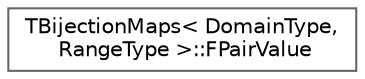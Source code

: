 digraph "Graphical Class Hierarchy"
{
 // INTERACTIVE_SVG=YES
 // LATEX_PDF_SIZE
  bgcolor="transparent";
  edge [fontname=Helvetica,fontsize=10,labelfontname=Helvetica,labelfontsize=10];
  node [fontname=Helvetica,fontsize=10,shape=box,height=0.2,width=0.4];
  rankdir="LR";
  Node0 [id="Node000000",label="TBijectionMaps\< DomainType,\l RangeType \>::FPairValue",height=0.2,width=0.4,color="grey40", fillcolor="white", style="filled",URL="$de/d07/structTBijectionMaps_1_1FPairValue.html",tooltip=" "];
}
